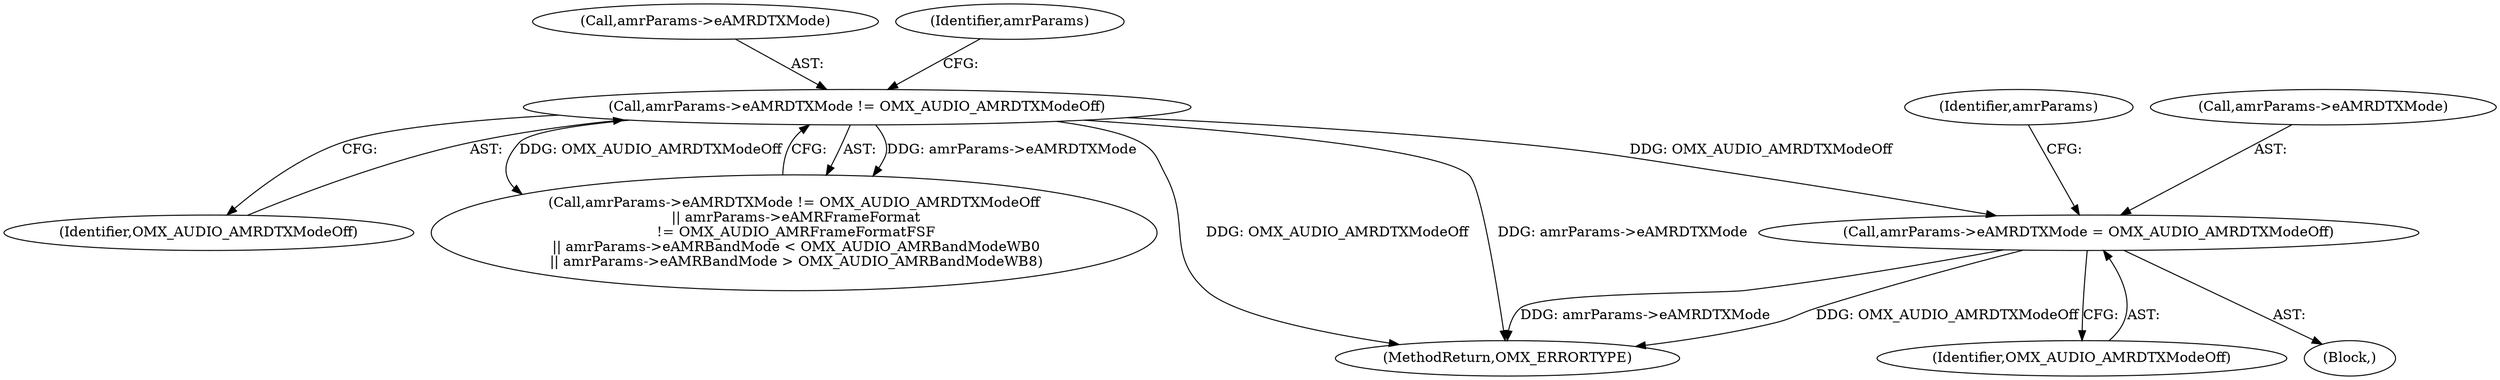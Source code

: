 digraph "0_Android_295c883fe3105b19bcd0f9e07d54c6b589fc5bff_11@pointer" {
"1000271" [label="(Call,amrParams->eAMRDTXMode = OMX_AUDIO_AMRDTXModeOff)"];
"1000232" [label="(Call,amrParams->eAMRDTXMode != OMX_AUDIO_AMRDTXModeOff)"];
"1000271" [label="(Call,amrParams->eAMRDTXMode = OMX_AUDIO_AMRDTXModeOff)"];
"1000233" [label="(Call,amrParams->eAMRDTXMode)"];
"1000232" [label="(Call,amrParams->eAMRDTXMode != OMX_AUDIO_AMRDTXModeOff)"];
"1000240" [label="(Identifier,amrParams)"];
"1000231" [label="(Call,amrParams->eAMRDTXMode != OMX_AUDIO_AMRDTXModeOff\n || amrParams->eAMRFrameFormat\n != OMX_AUDIO_AMRFrameFormatFSF\n || amrParams->eAMRBandMode < OMX_AUDIO_AMRBandModeWB0\n || amrParams->eAMRBandMode > OMX_AUDIO_AMRBandModeWB8)"];
"1000201" [label="(Block,)"];
"1000236" [label="(Identifier,OMX_AUDIO_AMRDTXModeOff)"];
"1000278" [label="(Identifier,amrParams)"];
"1000345" [label="(MethodReturn,OMX_ERRORTYPE)"];
"1000275" [label="(Identifier,OMX_AUDIO_AMRDTXModeOff)"];
"1000272" [label="(Call,amrParams->eAMRDTXMode)"];
"1000271" -> "1000201"  [label="AST: "];
"1000271" -> "1000275"  [label="CFG: "];
"1000272" -> "1000271"  [label="AST: "];
"1000275" -> "1000271"  [label="AST: "];
"1000278" -> "1000271"  [label="CFG: "];
"1000271" -> "1000345"  [label="DDG: OMX_AUDIO_AMRDTXModeOff"];
"1000271" -> "1000345"  [label="DDG: amrParams->eAMRDTXMode"];
"1000232" -> "1000271"  [label="DDG: OMX_AUDIO_AMRDTXModeOff"];
"1000232" -> "1000231"  [label="AST: "];
"1000232" -> "1000236"  [label="CFG: "];
"1000233" -> "1000232"  [label="AST: "];
"1000236" -> "1000232"  [label="AST: "];
"1000240" -> "1000232"  [label="CFG: "];
"1000231" -> "1000232"  [label="CFG: "];
"1000232" -> "1000345"  [label="DDG: OMX_AUDIO_AMRDTXModeOff"];
"1000232" -> "1000345"  [label="DDG: amrParams->eAMRDTXMode"];
"1000232" -> "1000231"  [label="DDG: amrParams->eAMRDTXMode"];
"1000232" -> "1000231"  [label="DDG: OMX_AUDIO_AMRDTXModeOff"];
}
